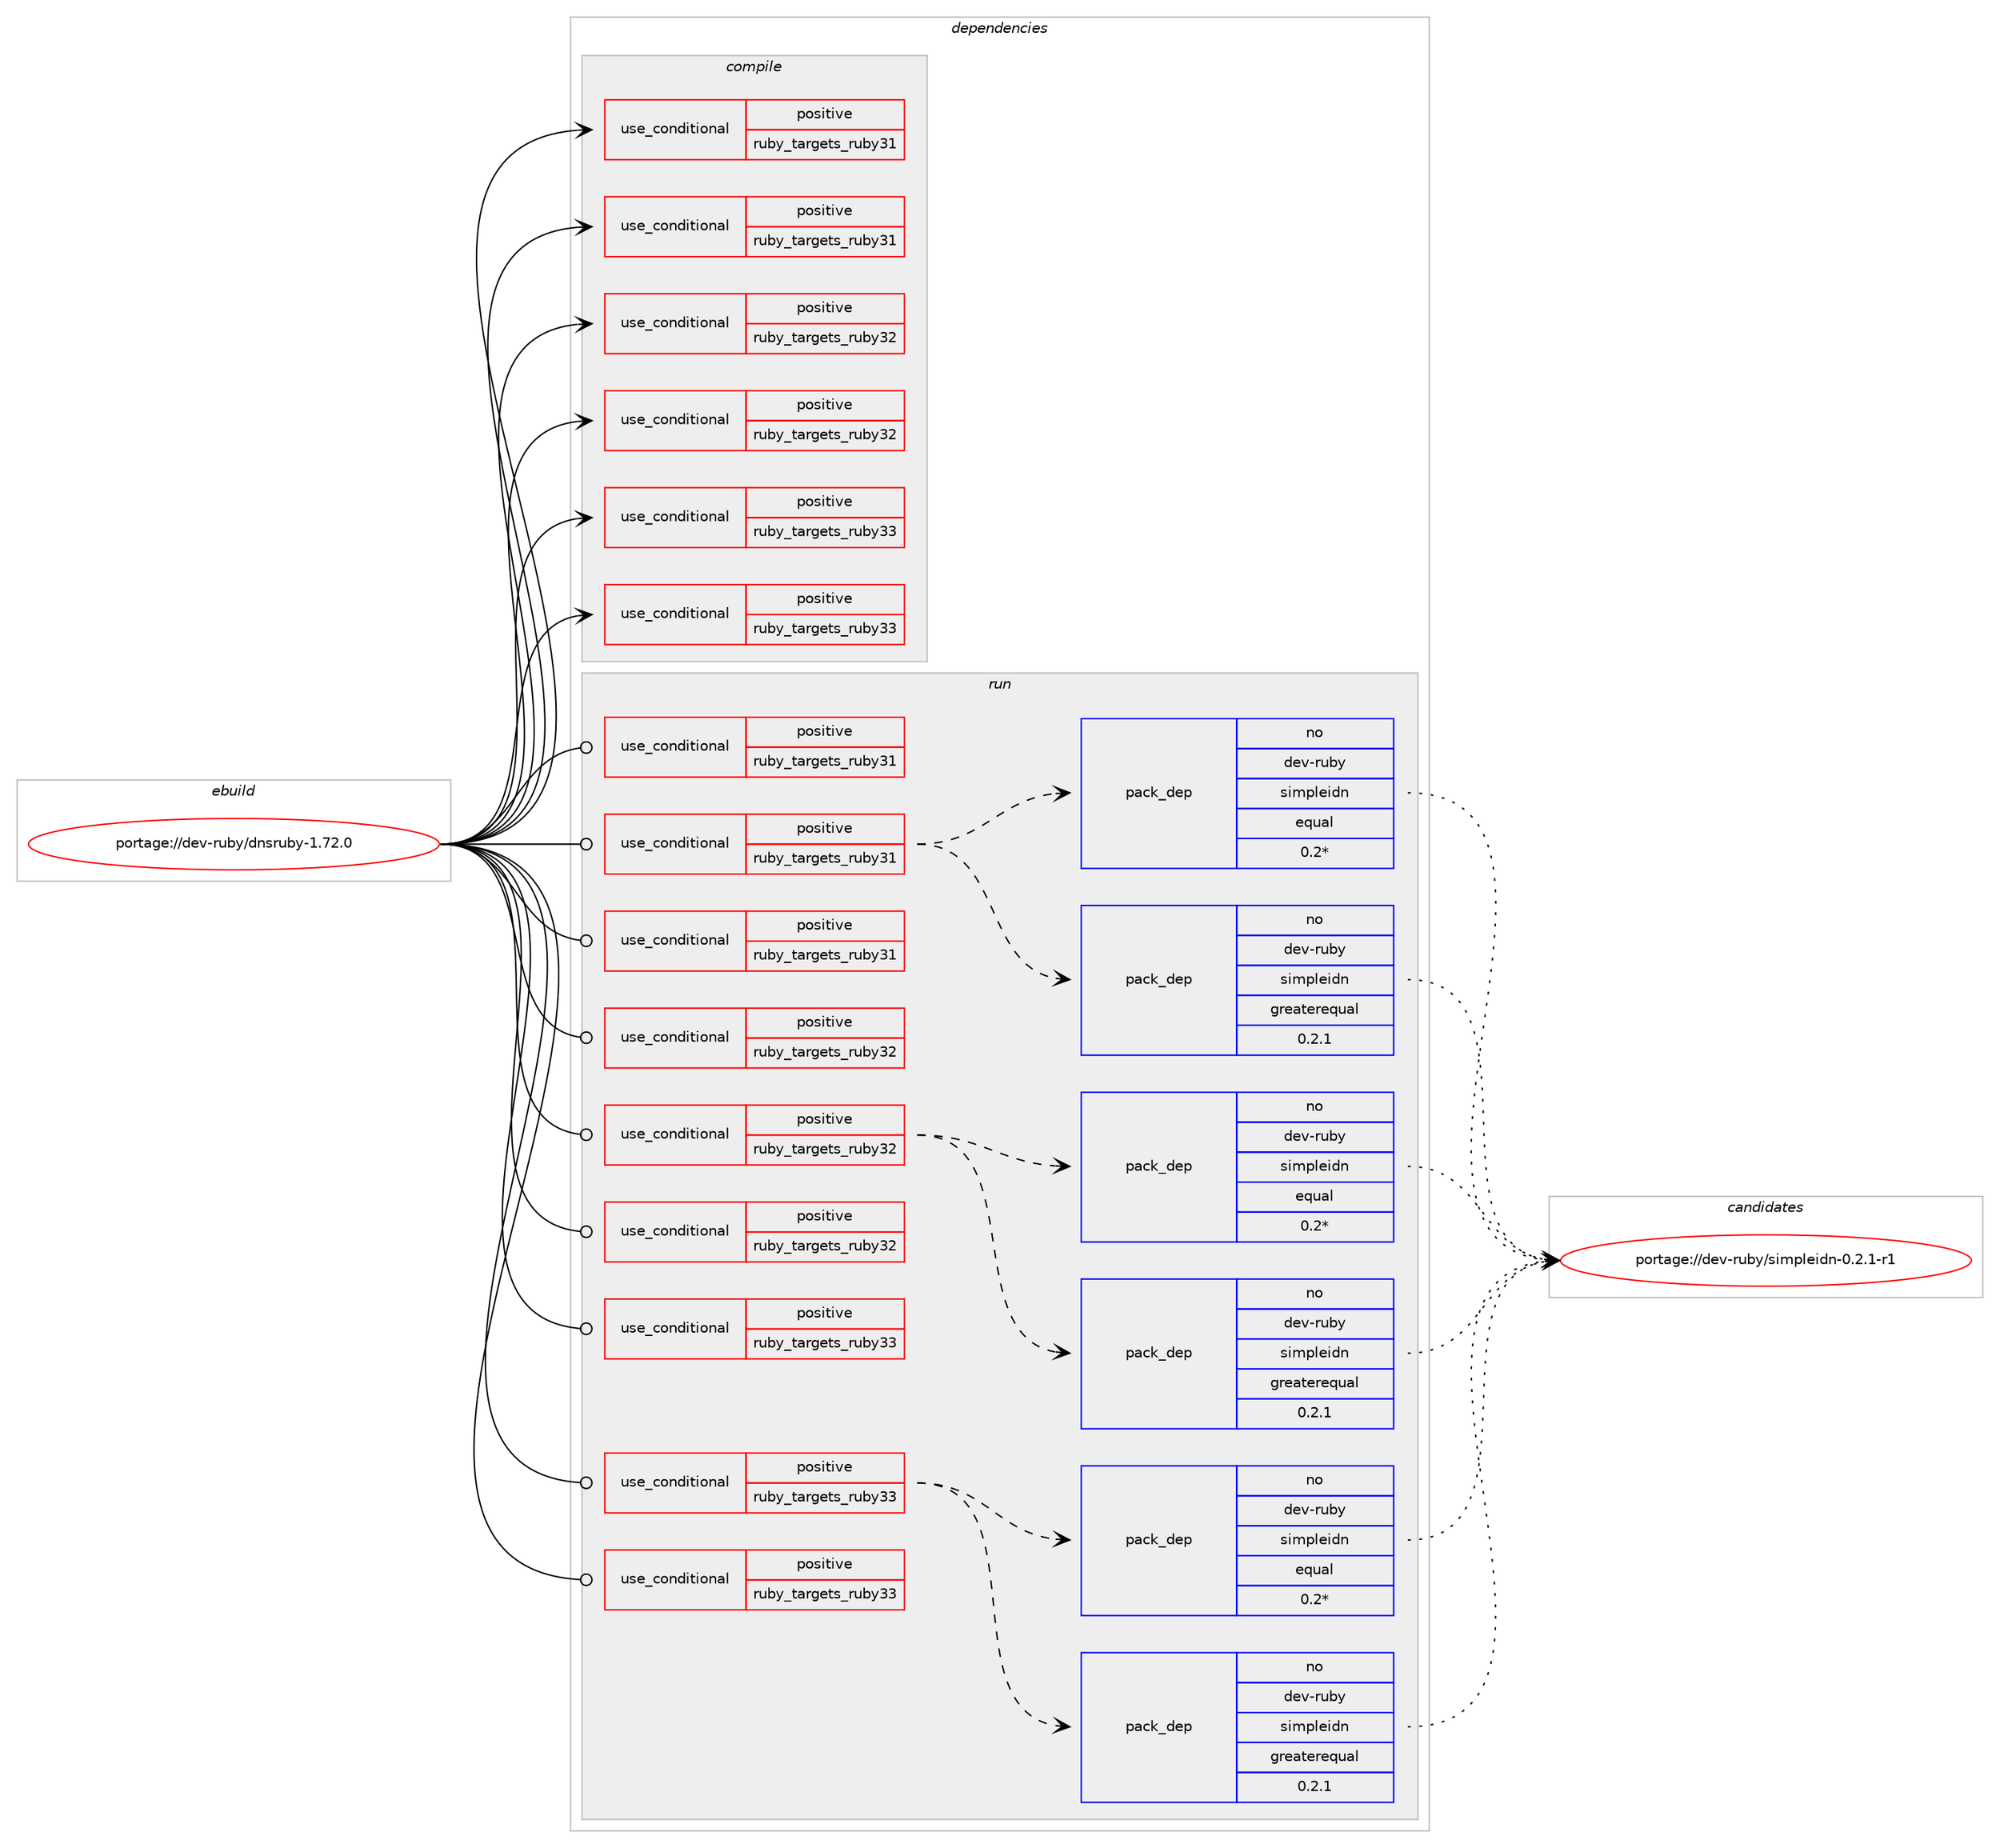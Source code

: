 digraph prolog {

# *************
# Graph options
# *************

newrank=true;
concentrate=true;
compound=true;
graph [rankdir=LR,fontname=Helvetica,fontsize=10,ranksep=1.5];#, ranksep=2.5, nodesep=0.2];
edge  [arrowhead=vee];
node  [fontname=Helvetica,fontsize=10];

# **********
# The ebuild
# **********

subgraph cluster_leftcol {
color=gray;
rank=same;
label=<<i>ebuild</i>>;
id [label="portage://dev-ruby/dnsruby-1.72.0", color=red, width=4, href="../dev-ruby/dnsruby-1.72.0.svg"];
}

# ****************
# The dependencies
# ****************

subgraph cluster_midcol {
color=gray;
label=<<i>dependencies</i>>;
subgraph cluster_compile {
fillcolor="#eeeeee";
style=filled;
label=<<i>compile</i>>;
subgraph cond45496 {
dependency92485 [label=<<TABLE BORDER="0" CELLBORDER="1" CELLSPACING="0" CELLPADDING="4"><TR><TD ROWSPAN="3" CELLPADDING="10">use_conditional</TD></TR><TR><TD>positive</TD></TR><TR><TD>ruby_targets_ruby31</TD></TR></TABLE>>, shape=none, color=red];
# *** BEGIN UNKNOWN DEPENDENCY TYPE (TODO) ***
# dependency92485 -> package_dependency(portage://dev-ruby/dnsruby-1.72.0,install,no,dev-lang,ruby,none,[,,],[slot(3.1)],[])
# *** END UNKNOWN DEPENDENCY TYPE (TODO) ***

}
id:e -> dependency92485:w [weight=20,style="solid",arrowhead="vee"];
subgraph cond45497 {
dependency92486 [label=<<TABLE BORDER="0" CELLBORDER="1" CELLSPACING="0" CELLPADDING="4"><TR><TD ROWSPAN="3" CELLPADDING="10">use_conditional</TD></TR><TR><TD>positive</TD></TR><TR><TD>ruby_targets_ruby31</TD></TR></TABLE>>, shape=none, color=red];
# *** BEGIN UNKNOWN DEPENDENCY TYPE (TODO) ***
# dependency92486 -> package_dependency(portage://dev-ruby/dnsruby-1.72.0,install,no,virtual,rubygems,none,[,,],[],[use(enable(ruby_targets_ruby31),negative)])
# *** END UNKNOWN DEPENDENCY TYPE (TODO) ***

}
id:e -> dependency92486:w [weight=20,style="solid",arrowhead="vee"];
subgraph cond45498 {
dependency92487 [label=<<TABLE BORDER="0" CELLBORDER="1" CELLSPACING="0" CELLPADDING="4"><TR><TD ROWSPAN="3" CELLPADDING="10">use_conditional</TD></TR><TR><TD>positive</TD></TR><TR><TD>ruby_targets_ruby32</TD></TR></TABLE>>, shape=none, color=red];
# *** BEGIN UNKNOWN DEPENDENCY TYPE (TODO) ***
# dependency92487 -> package_dependency(portage://dev-ruby/dnsruby-1.72.0,install,no,dev-lang,ruby,none,[,,],[slot(3.2)],[])
# *** END UNKNOWN DEPENDENCY TYPE (TODO) ***

}
id:e -> dependency92487:w [weight=20,style="solid",arrowhead="vee"];
subgraph cond45499 {
dependency92488 [label=<<TABLE BORDER="0" CELLBORDER="1" CELLSPACING="0" CELLPADDING="4"><TR><TD ROWSPAN="3" CELLPADDING="10">use_conditional</TD></TR><TR><TD>positive</TD></TR><TR><TD>ruby_targets_ruby32</TD></TR></TABLE>>, shape=none, color=red];
# *** BEGIN UNKNOWN DEPENDENCY TYPE (TODO) ***
# dependency92488 -> package_dependency(portage://dev-ruby/dnsruby-1.72.0,install,no,virtual,rubygems,none,[,,],[],[use(enable(ruby_targets_ruby32),negative)])
# *** END UNKNOWN DEPENDENCY TYPE (TODO) ***

}
id:e -> dependency92488:w [weight=20,style="solid",arrowhead="vee"];
subgraph cond45500 {
dependency92489 [label=<<TABLE BORDER="0" CELLBORDER="1" CELLSPACING="0" CELLPADDING="4"><TR><TD ROWSPAN="3" CELLPADDING="10">use_conditional</TD></TR><TR><TD>positive</TD></TR><TR><TD>ruby_targets_ruby33</TD></TR></TABLE>>, shape=none, color=red];
# *** BEGIN UNKNOWN DEPENDENCY TYPE (TODO) ***
# dependency92489 -> package_dependency(portage://dev-ruby/dnsruby-1.72.0,install,no,dev-lang,ruby,none,[,,],[slot(3.3)],[])
# *** END UNKNOWN DEPENDENCY TYPE (TODO) ***

}
id:e -> dependency92489:w [weight=20,style="solid",arrowhead="vee"];
subgraph cond45501 {
dependency92490 [label=<<TABLE BORDER="0" CELLBORDER="1" CELLSPACING="0" CELLPADDING="4"><TR><TD ROWSPAN="3" CELLPADDING="10">use_conditional</TD></TR><TR><TD>positive</TD></TR><TR><TD>ruby_targets_ruby33</TD></TR></TABLE>>, shape=none, color=red];
# *** BEGIN UNKNOWN DEPENDENCY TYPE (TODO) ***
# dependency92490 -> package_dependency(portage://dev-ruby/dnsruby-1.72.0,install,no,virtual,rubygems,none,[,,],[],[use(enable(ruby_targets_ruby33),negative)])
# *** END UNKNOWN DEPENDENCY TYPE (TODO) ***

}
id:e -> dependency92490:w [weight=20,style="solid",arrowhead="vee"];
}
subgraph cluster_compileandrun {
fillcolor="#eeeeee";
style=filled;
label=<<i>compile and run</i>>;
}
subgraph cluster_run {
fillcolor="#eeeeee";
style=filled;
label=<<i>run</i>>;
subgraph cond45502 {
dependency92491 [label=<<TABLE BORDER="0" CELLBORDER="1" CELLSPACING="0" CELLPADDING="4"><TR><TD ROWSPAN="3" CELLPADDING="10">use_conditional</TD></TR><TR><TD>positive</TD></TR><TR><TD>ruby_targets_ruby31</TD></TR></TABLE>>, shape=none, color=red];
# *** BEGIN UNKNOWN DEPENDENCY TYPE (TODO) ***
# dependency92491 -> package_dependency(portage://dev-ruby/dnsruby-1.72.0,run,no,dev-lang,ruby,none,[,,],[slot(3.1)],[])
# *** END UNKNOWN DEPENDENCY TYPE (TODO) ***

}
id:e -> dependency92491:w [weight=20,style="solid",arrowhead="odot"];
subgraph cond45503 {
dependency92492 [label=<<TABLE BORDER="0" CELLBORDER="1" CELLSPACING="0" CELLPADDING="4"><TR><TD ROWSPAN="3" CELLPADDING="10">use_conditional</TD></TR><TR><TD>positive</TD></TR><TR><TD>ruby_targets_ruby31</TD></TR></TABLE>>, shape=none, color=red];
subgraph pack45724 {
dependency92493 [label=<<TABLE BORDER="0" CELLBORDER="1" CELLSPACING="0" CELLPADDING="4" WIDTH="220"><TR><TD ROWSPAN="6" CELLPADDING="30">pack_dep</TD></TR><TR><TD WIDTH="110">no</TD></TR><TR><TD>dev-ruby</TD></TR><TR><TD>simpleidn</TD></TR><TR><TD>greaterequal</TD></TR><TR><TD>0.2.1</TD></TR></TABLE>>, shape=none, color=blue];
}
dependency92492:e -> dependency92493:w [weight=20,style="dashed",arrowhead="vee"];
subgraph pack45725 {
dependency92494 [label=<<TABLE BORDER="0" CELLBORDER="1" CELLSPACING="0" CELLPADDING="4" WIDTH="220"><TR><TD ROWSPAN="6" CELLPADDING="30">pack_dep</TD></TR><TR><TD WIDTH="110">no</TD></TR><TR><TD>dev-ruby</TD></TR><TR><TD>simpleidn</TD></TR><TR><TD>equal</TD></TR><TR><TD>0.2*</TD></TR></TABLE>>, shape=none, color=blue];
}
dependency92492:e -> dependency92494:w [weight=20,style="dashed",arrowhead="vee"];
}
id:e -> dependency92492:w [weight=20,style="solid",arrowhead="odot"];
subgraph cond45504 {
dependency92495 [label=<<TABLE BORDER="0" CELLBORDER="1" CELLSPACING="0" CELLPADDING="4"><TR><TD ROWSPAN="3" CELLPADDING="10">use_conditional</TD></TR><TR><TD>positive</TD></TR><TR><TD>ruby_targets_ruby31</TD></TR></TABLE>>, shape=none, color=red];
# *** BEGIN UNKNOWN DEPENDENCY TYPE (TODO) ***
# dependency92495 -> package_dependency(portage://dev-ruby/dnsruby-1.72.0,run,no,virtual,rubygems,none,[,,],[],[use(enable(ruby_targets_ruby31),negative)])
# *** END UNKNOWN DEPENDENCY TYPE (TODO) ***

}
id:e -> dependency92495:w [weight=20,style="solid",arrowhead="odot"];
subgraph cond45505 {
dependency92496 [label=<<TABLE BORDER="0" CELLBORDER="1" CELLSPACING="0" CELLPADDING="4"><TR><TD ROWSPAN="3" CELLPADDING="10">use_conditional</TD></TR><TR><TD>positive</TD></TR><TR><TD>ruby_targets_ruby32</TD></TR></TABLE>>, shape=none, color=red];
# *** BEGIN UNKNOWN DEPENDENCY TYPE (TODO) ***
# dependency92496 -> package_dependency(portage://dev-ruby/dnsruby-1.72.0,run,no,dev-lang,ruby,none,[,,],[slot(3.2)],[])
# *** END UNKNOWN DEPENDENCY TYPE (TODO) ***

}
id:e -> dependency92496:w [weight=20,style="solid",arrowhead="odot"];
subgraph cond45506 {
dependency92497 [label=<<TABLE BORDER="0" CELLBORDER="1" CELLSPACING="0" CELLPADDING="4"><TR><TD ROWSPAN="3" CELLPADDING="10">use_conditional</TD></TR><TR><TD>positive</TD></TR><TR><TD>ruby_targets_ruby32</TD></TR></TABLE>>, shape=none, color=red];
subgraph pack45726 {
dependency92498 [label=<<TABLE BORDER="0" CELLBORDER="1" CELLSPACING="0" CELLPADDING="4" WIDTH="220"><TR><TD ROWSPAN="6" CELLPADDING="30">pack_dep</TD></TR><TR><TD WIDTH="110">no</TD></TR><TR><TD>dev-ruby</TD></TR><TR><TD>simpleidn</TD></TR><TR><TD>greaterequal</TD></TR><TR><TD>0.2.1</TD></TR></TABLE>>, shape=none, color=blue];
}
dependency92497:e -> dependency92498:w [weight=20,style="dashed",arrowhead="vee"];
subgraph pack45727 {
dependency92499 [label=<<TABLE BORDER="0" CELLBORDER="1" CELLSPACING="0" CELLPADDING="4" WIDTH="220"><TR><TD ROWSPAN="6" CELLPADDING="30">pack_dep</TD></TR><TR><TD WIDTH="110">no</TD></TR><TR><TD>dev-ruby</TD></TR><TR><TD>simpleidn</TD></TR><TR><TD>equal</TD></TR><TR><TD>0.2*</TD></TR></TABLE>>, shape=none, color=blue];
}
dependency92497:e -> dependency92499:w [weight=20,style="dashed",arrowhead="vee"];
}
id:e -> dependency92497:w [weight=20,style="solid",arrowhead="odot"];
subgraph cond45507 {
dependency92500 [label=<<TABLE BORDER="0" CELLBORDER="1" CELLSPACING="0" CELLPADDING="4"><TR><TD ROWSPAN="3" CELLPADDING="10">use_conditional</TD></TR><TR><TD>positive</TD></TR><TR><TD>ruby_targets_ruby32</TD></TR></TABLE>>, shape=none, color=red];
# *** BEGIN UNKNOWN DEPENDENCY TYPE (TODO) ***
# dependency92500 -> package_dependency(portage://dev-ruby/dnsruby-1.72.0,run,no,virtual,rubygems,none,[,,],[],[use(enable(ruby_targets_ruby32),negative)])
# *** END UNKNOWN DEPENDENCY TYPE (TODO) ***

}
id:e -> dependency92500:w [weight=20,style="solid",arrowhead="odot"];
subgraph cond45508 {
dependency92501 [label=<<TABLE BORDER="0" CELLBORDER="1" CELLSPACING="0" CELLPADDING="4"><TR><TD ROWSPAN="3" CELLPADDING="10">use_conditional</TD></TR><TR><TD>positive</TD></TR><TR><TD>ruby_targets_ruby33</TD></TR></TABLE>>, shape=none, color=red];
# *** BEGIN UNKNOWN DEPENDENCY TYPE (TODO) ***
# dependency92501 -> package_dependency(portage://dev-ruby/dnsruby-1.72.0,run,no,dev-lang,ruby,none,[,,],[slot(3.3)],[])
# *** END UNKNOWN DEPENDENCY TYPE (TODO) ***

}
id:e -> dependency92501:w [weight=20,style="solid",arrowhead="odot"];
subgraph cond45509 {
dependency92502 [label=<<TABLE BORDER="0" CELLBORDER="1" CELLSPACING="0" CELLPADDING="4"><TR><TD ROWSPAN="3" CELLPADDING="10">use_conditional</TD></TR><TR><TD>positive</TD></TR><TR><TD>ruby_targets_ruby33</TD></TR></TABLE>>, shape=none, color=red];
subgraph pack45728 {
dependency92503 [label=<<TABLE BORDER="0" CELLBORDER="1" CELLSPACING="0" CELLPADDING="4" WIDTH="220"><TR><TD ROWSPAN="6" CELLPADDING="30">pack_dep</TD></TR><TR><TD WIDTH="110">no</TD></TR><TR><TD>dev-ruby</TD></TR><TR><TD>simpleidn</TD></TR><TR><TD>greaterequal</TD></TR><TR><TD>0.2.1</TD></TR></TABLE>>, shape=none, color=blue];
}
dependency92502:e -> dependency92503:w [weight=20,style="dashed",arrowhead="vee"];
subgraph pack45729 {
dependency92504 [label=<<TABLE BORDER="0" CELLBORDER="1" CELLSPACING="0" CELLPADDING="4" WIDTH="220"><TR><TD ROWSPAN="6" CELLPADDING="30">pack_dep</TD></TR><TR><TD WIDTH="110">no</TD></TR><TR><TD>dev-ruby</TD></TR><TR><TD>simpleidn</TD></TR><TR><TD>equal</TD></TR><TR><TD>0.2*</TD></TR></TABLE>>, shape=none, color=blue];
}
dependency92502:e -> dependency92504:w [weight=20,style="dashed",arrowhead="vee"];
}
id:e -> dependency92502:w [weight=20,style="solid",arrowhead="odot"];
subgraph cond45510 {
dependency92505 [label=<<TABLE BORDER="0" CELLBORDER="1" CELLSPACING="0" CELLPADDING="4"><TR><TD ROWSPAN="3" CELLPADDING="10">use_conditional</TD></TR><TR><TD>positive</TD></TR><TR><TD>ruby_targets_ruby33</TD></TR></TABLE>>, shape=none, color=red];
# *** BEGIN UNKNOWN DEPENDENCY TYPE (TODO) ***
# dependency92505 -> package_dependency(portage://dev-ruby/dnsruby-1.72.0,run,no,virtual,rubygems,none,[,,],[],[use(enable(ruby_targets_ruby33),negative)])
# *** END UNKNOWN DEPENDENCY TYPE (TODO) ***

}
id:e -> dependency92505:w [weight=20,style="solid",arrowhead="odot"];
}
}

# **************
# The candidates
# **************

subgraph cluster_choices {
rank=same;
color=gray;
label=<<i>candidates</i>>;

subgraph choice45724 {
color=black;
nodesep=1;
choice1001011184511411798121471151051091121081011051001104548465046494511449 [label="portage://dev-ruby/simpleidn-0.2.1-r1", color=red, width=4,href="../dev-ruby/simpleidn-0.2.1-r1.svg"];
dependency92493:e -> choice1001011184511411798121471151051091121081011051001104548465046494511449:w [style=dotted,weight="100"];
}
subgraph choice45725 {
color=black;
nodesep=1;
choice1001011184511411798121471151051091121081011051001104548465046494511449 [label="portage://dev-ruby/simpleidn-0.2.1-r1", color=red, width=4,href="../dev-ruby/simpleidn-0.2.1-r1.svg"];
dependency92494:e -> choice1001011184511411798121471151051091121081011051001104548465046494511449:w [style=dotted,weight="100"];
}
subgraph choice45726 {
color=black;
nodesep=1;
choice1001011184511411798121471151051091121081011051001104548465046494511449 [label="portage://dev-ruby/simpleidn-0.2.1-r1", color=red, width=4,href="../dev-ruby/simpleidn-0.2.1-r1.svg"];
dependency92498:e -> choice1001011184511411798121471151051091121081011051001104548465046494511449:w [style=dotted,weight="100"];
}
subgraph choice45727 {
color=black;
nodesep=1;
choice1001011184511411798121471151051091121081011051001104548465046494511449 [label="portage://dev-ruby/simpleidn-0.2.1-r1", color=red, width=4,href="../dev-ruby/simpleidn-0.2.1-r1.svg"];
dependency92499:e -> choice1001011184511411798121471151051091121081011051001104548465046494511449:w [style=dotted,weight="100"];
}
subgraph choice45728 {
color=black;
nodesep=1;
choice1001011184511411798121471151051091121081011051001104548465046494511449 [label="portage://dev-ruby/simpleidn-0.2.1-r1", color=red, width=4,href="../dev-ruby/simpleidn-0.2.1-r1.svg"];
dependency92503:e -> choice1001011184511411798121471151051091121081011051001104548465046494511449:w [style=dotted,weight="100"];
}
subgraph choice45729 {
color=black;
nodesep=1;
choice1001011184511411798121471151051091121081011051001104548465046494511449 [label="portage://dev-ruby/simpleidn-0.2.1-r1", color=red, width=4,href="../dev-ruby/simpleidn-0.2.1-r1.svg"];
dependency92504:e -> choice1001011184511411798121471151051091121081011051001104548465046494511449:w [style=dotted,weight="100"];
}
}

}
